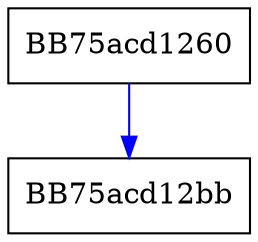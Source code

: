 digraph CreateInstance {
  node [shape="box"];
  graph [splines=ortho];
  BB75acd1260 -> BB75acd12bb [color="blue"];
}